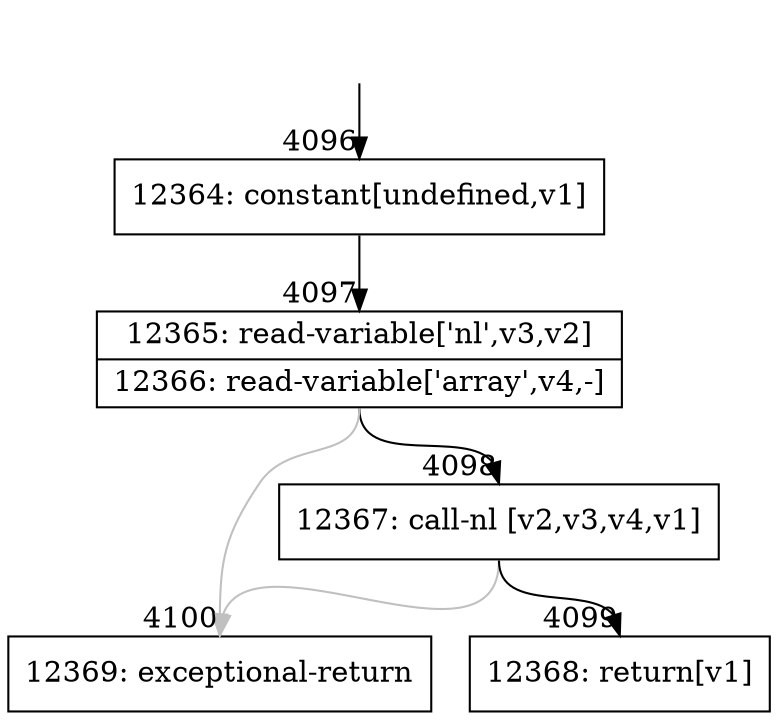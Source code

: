 digraph {
rankdir="TD"
BB_entry286[shape=none,label=""];
BB_entry286 -> BB4096 [tailport=s, headport=n, headlabel="    4096"]
BB4096 [shape=record label="{12364: constant[undefined,v1]}" ] 
BB4096 -> BB4097 [tailport=s, headport=n, headlabel="      4097"]
BB4097 [shape=record label="{12365: read-variable['nl',v3,v2]|12366: read-variable['array',v4,-]}" ] 
BB4097 -> BB4098 [tailport=s, headport=n, headlabel="      4098"]
BB4097 -> BB4100 [tailport=s, headport=n, color=gray, headlabel="      4100"]
BB4098 [shape=record label="{12367: call-nl [v2,v3,v4,v1]}" ] 
BB4098 -> BB4099 [tailport=s, headport=n, headlabel="      4099"]
BB4098 -> BB4100 [tailport=s, headport=n, color=gray]
BB4099 [shape=record label="{12368: return[v1]}" ] 
BB4100 [shape=record label="{12369: exceptional-return}" ] 
//#$~ 5523
}
